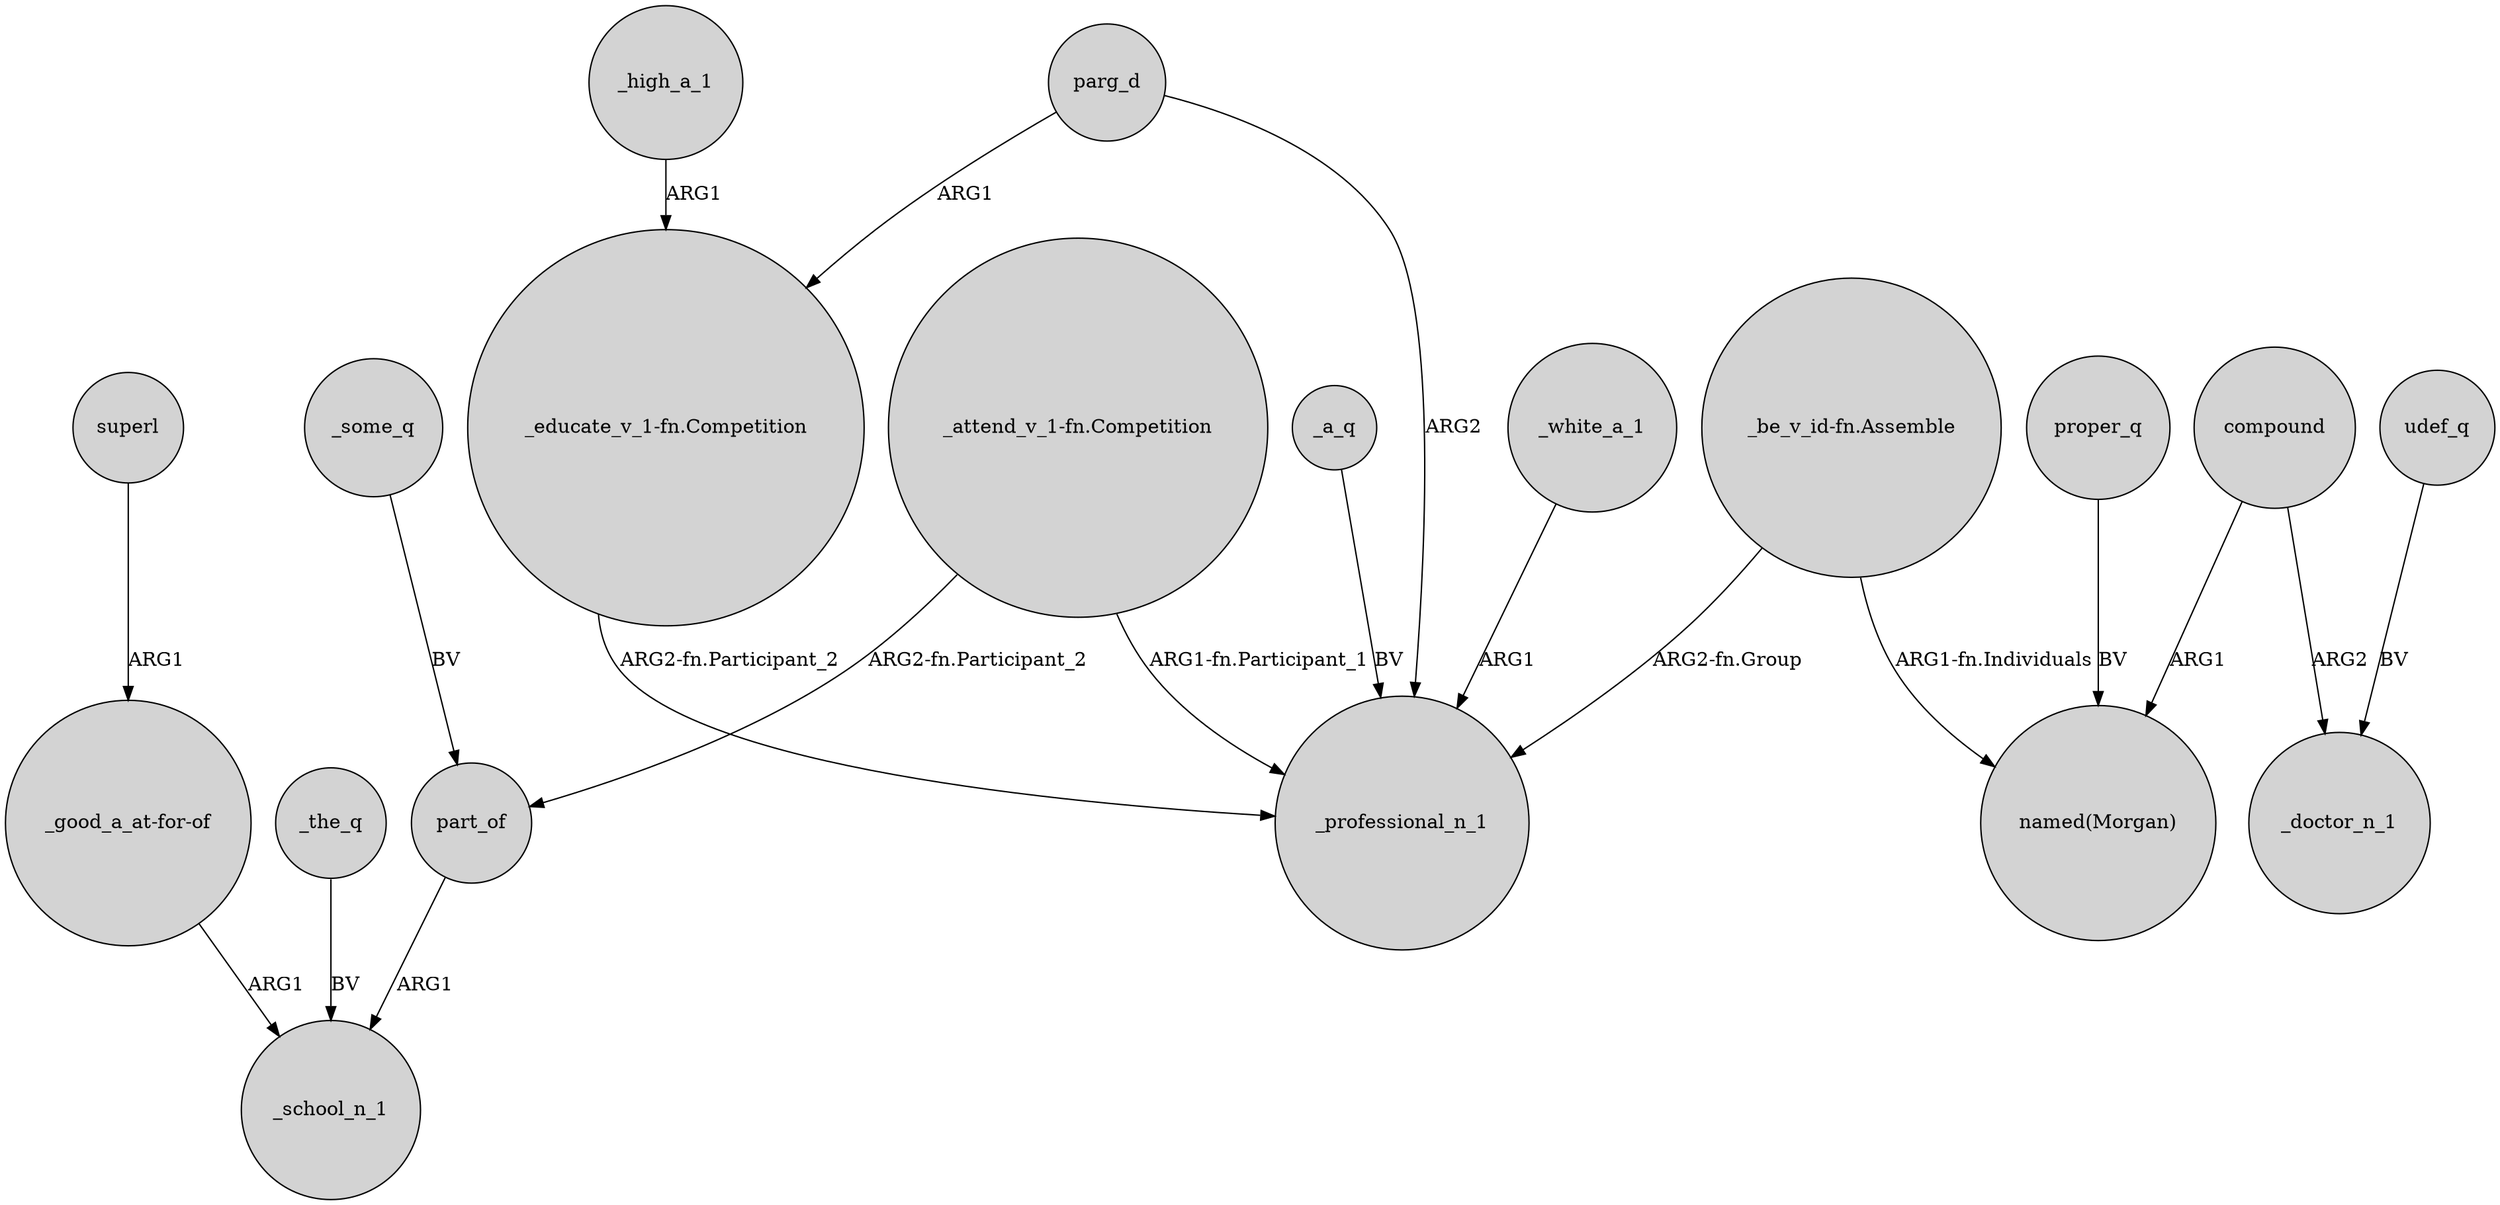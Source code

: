 digraph {
	node [shape=circle style=filled]
	superl -> "_good_a_at-for-of" [label=ARG1]
	"_good_a_at-for-of" -> _school_n_1 [label=ARG1]
	_the_q -> _school_n_1 [label=BV]
	_a_q -> _professional_n_1 [label=BV]
	_high_a_1 -> "_educate_v_1-fn.Competition" [label=ARG1]
	compound -> "named(Morgan)" [label=ARG1]
	"_educate_v_1-fn.Competition" -> _professional_n_1 [label="ARG2-fn.Participant_2"]
	_white_a_1 -> _professional_n_1 [label=ARG1]
	part_of -> _school_n_1 [label=ARG1]
	parg_d -> "_educate_v_1-fn.Competition" [label=ARG1]
	_some_q -> part_of [label=BV]
	udef_q -> _doctor_n_1 [label=BV]
	parg_d -> _professional_n_1 [label=ARG2]
	"_attend_v_1-fn.Competition" -> _professional_n_1 [label="ARG1-fn.Participant_1"]
	"_attend_v_1-fn.Competition" -> part_of [label="ARG2-fn.Participant_2"]
	"_be_v_id-fn.Assemble" -> _professional_n_1 [label="ARG2-fn.Group"]
	proper_q -> "named(Morgan)" [label=BV]
	"_be_v_id-fn.Assemble" -> "named(Morgan)" [label="ARG1-fn.Individuals"]
	compound -> _doctor_n_1 [label=ARG2]
}
